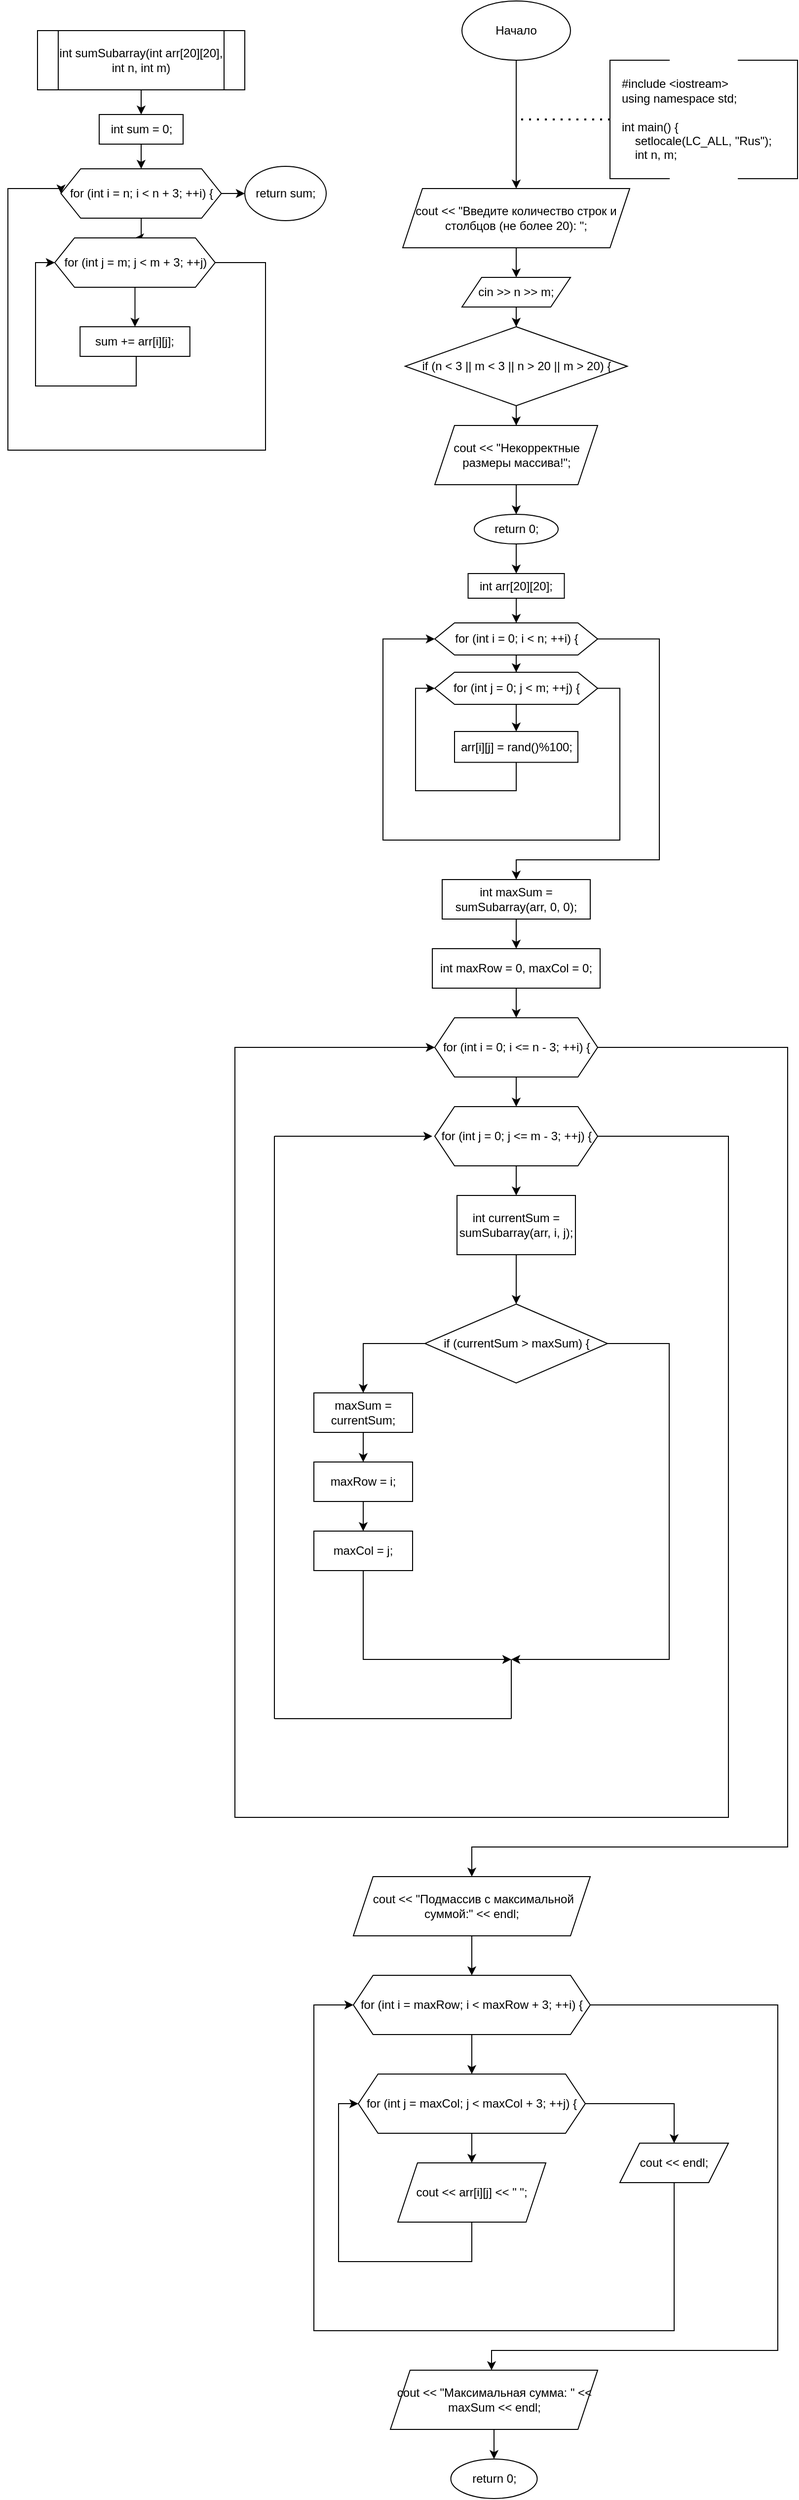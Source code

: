 <mxfile version="22.1.11" type="device">
  <diagram name="Страница — 1" id="0nC2qG1_k8tQzXlrlOuJ">
    <mxGraphModel dx="1978" dy="673" grid="1" gridSize="10" guides="1" tooltips="1" connect="1" arrows="1" fold="1" page="1" pageScale="1" pageWidth="827" pageHeight="1169" math="0" shadow="0">
      <root>
        <mxCell id="0" />
        <mxCell id="1" parent="0" />
        <mxCell id="o5BiTAXNloYJyOkgfLJO-3" value="" style="edgeStyle=orthogonalEdgeStyle;rounded=0;orthogonalLoop=1;jettySize=auto;html=1;" edge="1" parent="1" source="o5BiTAXNloYJyOkgfLJO-1" target="o5BiTAXNloYJyOkgfLJO-2">
          <mxGeometry relative="1" as="geometry" />
        </mxCell>
        <mxCell id="o5BiTAXNloYJyOkgfLJO-1" value="Начало" style="ellipse;whiteSpace=wrap;html=1;" vertex="1" parent="1">
          <mxGeometry x="350" y="70" width="110" height="60" as="geometry" />
        </mxCell>
        <mxCell id="o5BiTAXNloYJyOkgfLJO-25" value="" style="edgeStyle=orthogonalEdgeStyle;rounded=0;orthogonalLoop=1;jettySize=auto;html=1;" edge="1" parent="1" source="o5BiTAXNloYJyOkgfLJO-2" target="o5BiTAXNloYJyOkgfLJO-24">
          <mxGeometry relative="1" as="geometry" />
        </mxCell>
        <mxCell id="o5BiTAXNloYJyOkgfLJO-2" value="cout &amp;lt;&amp;lt; &quot;Введите количество строк и столбцов (не более 20): &quot;;" style="shape=parallelogram;perimeter=parallelogramPerimeter;whiteSpace=wrap;html=1;fixedSize=1;" vertex="1" parent="1">
          <mxGeometry x="290" y="260" width="230" height="60" as="geometry" />
        </mxCell>
        <mxCell id="o5BiTAXNloYJyOkgfLJO-4" value="" style="endArrow=none;dashed=1;html=1;dashPattern=1 3;strokeWidth=2;rounded=0;" edge="1" parent="1">
          <mxGeometry width="50" height="50" relative="1" as="geometry">
            <mxPoint x="410" y="190" as="sourcePoint" />
            <mxPoint x="500" y="190" as="targetPoint" />
          </mxGeometry>
        </mxCell>
        <mxCell id="o5BiTAXNloYJyOkgfLJO-5" value="&lt;div&gt;&lt;div&gt;#include &amp;lt;iostream&amp;gt;&lt;/div&gt;&lt;div&gt;using namespace std;&lt;/div&gt;&lt;/div&gt;&lt;div&gt;&lt;br&gt;&lt;/div&gt;&lt;div&gt;int main() {&lt;/div&gt;&lt;div&gt;&amp;nbsp; &amp;nbsp; setlocale(LC_ALL, &quot;Rus&quot;);&lt;/div&gt;&lt;div&gt;&amp;nbsp; &amp;nbsp; int n, m;&lt;/div&gt;" style="text;html=1;align=left;verticalAlign=middle;resizable=0;points=[];autosize=1;strokeColor=none;fillColor=none;" vertex="1" parent="1">
          <mxGeometry x="510" y="140" width="180" height="100" as="geometry" />
        </mxCell>
        <mxCell id="o5BiTAXNloYJyOkgfLJO-6" value="" style="shape=partialRectangle;whiteSpace=wrap;html=1;bottom=1;right=1;left=1;top=0;fillColor=none;routingCenterX=-0.5;direction=south;" vertex="1" parent="1">
          <mxGeometry x="500" y="130" width="60" height="120" as="geometry" />
        </mxCell>
        <mxCell id="o5BiTAXNloYJyOkgfLJO-8" value="" style="shape=partialRectangle;whiteSpace=wrap;html=1;bottom=1;right=1;left=1;top=0;fillColor=none;routingCenterX=-0.5;direction=north;" vertex="1" parent="1">
          <mxGeometry x="630" y="130" width="60" height="120" as="geometry" />
        </mxCell>
        <mxCell id="o5BiTAXNloYJyOkgfLJO-11" value="" style="edgeStyle=orthogonalEdgeStyle;rounded=0;orthogonalLoop=1;jettySize=auto;html=1;" edge="1" parent="1" source="o5BiTAXNloYJyOkgfLJO-9" target="o5BiTAXNloYJyOkgfLJO-10">
          <mxGeometry relative="1" as="geometry" />
        </mxCell>
        <mxCell id="o5BiTAXNloYJyOkgfLJO-9" value="int sumSubarray(int arr[20][20], int n, int m)" style="shape=process;whiteSpace=wrap;html=1;backgroundOutline=1;" vertex="1" parent="1">
          <mxGeometry x="-80" y="100" width="210" height="60" as="geometry" />
        </mxCell>
        <mxCell id="o5BiTAXNloYJyOkgfLJO-13" value="" style="edgeStyle=orthogonalEdgeStyle;rounded=0;orthogonalLoop=1;jettySize=auto;html=1;" edge="1" parent="1" source="o5BiTAXNloYJyOkgfLJO-10" target="o5BiTAXNloYJyOkgfLJO-12">
          <mxGeometry relative="1" as="geometry" />
        </mxCell>
        <mxCell id="o5BiTAXNloYJyOkgfLJO-10" value="int sum = 0;" style="whiteSpace=wrap;html=1;" vertex="1" parent="1">
          <mxGeometry x="-17.5" y="185" width="85" height="30" as="geometry" />
        </mxCell>
        <mxCell id="o5BiTAXNloYJyOkgfLJO-15" value="" style="edgeStyle=orthogonalEdgeStyle;rounded=0;orthogonalLoop=1;jettySize=auto;html=1;" edge="1" parent="1" source="o5BiTAXNloYJyOkgfLJO-12" target="o5BiTAXNloYJyOkgfLJO-14">
          <mxGeometry relative="1" as="geometry" />
        </mxCell>
        <mxCell id="o5BiTAXNloYJyOkgfLJO-23" value="" style="edgeStyle=orthogonalEdgeStyle;rounded=0;orthogonalLoop=1;jettySize=auto;html=1;" edge="1" parent="1" source="o5BiTAXNloYJyOkgfLJO-12" target="o5BiTAXNloYJyOkgfLJO-22">
          <mxGeometry relative="1" as="geometry" />
        </mxCell>
        <mxCell id="o5BiTAXNloYJyOkgfLJO-12" value="for (int i = n; i &amp;lt; n + 3; ++i) {" style="shape=hexagon;perimeter=hexagonPerimeter2;whiteSpace=wrap;html=1;fixedSize=1;" vertex="1" parent="1">
          <mxGeometry x="-56.25" y="240" width="162.5" height="50" as="geometry" />
        </mxCell>
        <mxCell id="o5BiTAXNloYJyOkgfLJO-17" value="" style="edgeStyle=orthogonalEdgeStyle;rounded=0;orthogonalLoop=1;jettySize=auto;html=1;" edge="1" parent="1" source="o5BiTAXNloYJyOkgfLJO-14" target="o5BiTAXNloYJyOkgfLJO-16">
          <mxGeometry relative="1" as="geometry" />
        </mxCell>
        <mxCell id="o5BiTAXNloYJyOkgfLJO-21" style="edgeStyle=orthogonalEdgeStyle;rounded=0;orthogonalLoop=1;jettySize=auto;html=1;entryX=0;entryY=0.5;entryDx=0;entryDy=0;" edge="1" parent="1" target="o5BiTAXNloYJyOkgfLJO-12">
          <mxGeometry relative="1" as="geometry">
            <mxPoint x="-62" y="260" as="targetPoint" />
            <mxPoint x="99.5" y="335" as="sourcePoint" />
            <Array as="points">
              <mxPoint x="151" y="335" />
              <mxPoint x="151" y="525" />
              <mxPoint x="-110" y="525" />
              <mxPoint x="-110" y="260" />
              <mxPoint x="-56" y="260" />
            </Array>
          </mxGeometry>
        </mxCell>
        <mxCell id="o5BiTAXNloYJyOkgfLJO-14" value="for (int j = m; j &amp;lt; m + 3; ++j)" style="shape=hexagon;perimeter=hexagonPerimeter2;whiteSpace=wrap;html=1;fixedSize=1;" vertex="1" parent="1">
          <mxGeometry x="-62.5" y="310" width="162.5" height="50" as="geometry" />
        </mxCell>
        <mxCell id="o5BiTAXNloYJyOkgfLJO-19" style="edgeStyle=orthogonalEdgeStyle;rounded=0;orthogonalLoop=1;jettySize=auto;html=1;entryX=0;entryY=0.5;entryDx=0;entryDy=0;" edge="1" parent="1" source="o5BiTAXNloYJyOkgfLJO-16" target="o5BiTAXNloYJyOkgfLJO-14">
          <mxGeometry relative="1" as="geometry">
            <Array as="points">
              <mxPoint x="20" y="460" />
              <mxPoint x="-82" y="460" />
              <mxPoint x="-82" y="335" />
            </Array>
          </mxGeometry>
        </mxCell>
        <mxCell id="o5BiTAXNloYJyOkgfLJO-16" value="sum += arr[i][j];" style="whiteSpace=wrap;html=1;" vertex="1" parent="1">
          <mxGeometry x="-36.87" y="400" width="111.25" height="30" as="geometry" />
        </mxCell>
        <mxCell id="o5BiTAXNloYJyOkgfLJO-22" value="return sum;" style="ellipse;whiteSpace=wrap;html=1;" vertex="1" parent="1">
          <mxGeometry x="130" y="237.5" width="82.5" height="55" as="geometry" />
        </mxCell>
        <mxCell id="o5BiTAXNloYJyOkgfLJO-27" value="" style="edgeStyle=orthogonalEdgeStyle;rounded=0;orthogonalLoop=1;jettySize=auto;html=1;" edge="1" parent="1" source="o5BiTAXNloYJyOkgfLJO-24" target="o5BiTAXNloYJyOkgfLJO-26">
          <mxGeometry relative="1" as="geometry" />
        </mxCell>
        <mxCell id="o5BiTAXNloYJyOkgfLJO-24" value="cin &amp;gt;&amp;gt; n &amp;gt;&amp;gt; m;" style="shape=parallelogram;perimeter=parallelogramPerimeter;whiteSpace=wrap;html=1;fixedSize=1;" vertex="1" parent="1">
          <mxGeometry x="350" y="350" width="110" height="30" as="geometry" />
        </mxCell>
        <mxCell id="o5BiTAXNloYJyOkgfLJO-29" value="" style="edgeStyle=orthogonalEdgeStyle;rounded=0;orthogonalLoop=1;jettySize=auto;html=1;" edge="1" parent="1" source="o5BiTAXNloYJyOkgfLJO-26" target="o5BiTAXNloYJyOkgfLJO-28">
          <mxGeometry relative="1" as="geometry" />
        </mxCell>
        <mxCell id="o5BiTAXNloYJyOkgfLJO-26" value="if (n &amp;lt; 3 || m &amp;lt; 3 || n &amp;gt; 20 || m &amp;gt; 20) {" style="rhombus;whiteSpace=wrap;html=1;" vertex="1" parent="1">
          <mxGeometry x="292.5" y="400" width="225" height="80" as="geometry" />
        </mxCell>
        <mxCell id="o5BiTAXNloYJyOkgfLJO-31" value="" style="edgeStyle=orthogonalEdgeStyle;rounded=0;orthogonalLoop=1;jettySize=auto;html=1;" edge="1" parent="1" source="o5BiTAXNloYJyOkgfLJO-28" target="o5BiTAXNloYJyOkgfLJO-30">
          <mxGeometry relative="1" as="geometry" />
        </mxCell>
        <mxCell id="o5BiTAXNloYJyOkgfLJO-28" value="cout &amp;lt;&amp;lt; &quot;Некорректные размеры массива!&quot;;" style="shape=parallelogram;perimeter=parallelogramPerimeter;whiteSpace=wrap;html=1;fixedSize=1;" vertex="1" parent="1">
          <mxGeometry x="322.5" y="500" width="165" height="60" as="geometry" />
        </mxCell>
        <mxCell id="o5BiTAXNloYJyOkgfLJO-33" value="" style="edgeStyle=orthogonalEdgeStyle;rounded=0;orthogonalLoop=1;jettySize=auto;html=1;" edge="1" parent="1" source="o5BiTAXNloYJyOkgfLJO-30" target="o5BiTAXNloYJyOkgfLJO-32">
          <mxGeometry relative="1" as="geometry" />
        </mxCell>
        <mxCell id="o5BiTAXNloYJyOkgfLJO-30" value="return 0;" style="ellipse;whiteSpace=wrap;html=1;" vertex="1" parent="1">
          <mxGeometry x="362.5" y="590" width="85" height="30" as="geometry" />
        </mxCell>
        <mxCell id="o5BiTAXNloYJyOkgfLJO-35" value="" style="edgeStyle=orthogonalEdgeStyle;rounded=0;orthogonalLoop=1;jettySize=auto;html=1;" edge="1" parent="1" source="o5BiTAXNloYJyOkgfLJO-32" target="o5BiTAXNloYJyOkgfLJO-34">
          <mxGeometry relative="1" as="geometry" />
        </mxCell>
        <mxCell id="o5BiTAXNloYJyOkgfLJO-32" value="int arr[20][20];" style="whiteSpace=wrap;html=1;" vertex="1" parent="1">
          <mxGeometry x="356.25" y="650" width="97.5" height="25" as="geometry" />
        </mxCell>
        <mxCell id="o5BiTAXNloYJyOkgfLJO-39" value="" style="edgeStyle=orthogonalEdgeStyle;rounded=0;orthogonalLoop=1;jettySize=auto;html=1;" edge="1" parent="1" source="o5BiTAXNloYJyOkgfLJO-34" target="o5BiTAXNloYJyOkgfLJO-38">
          <mxGeometry relative="1" as="geometry" />
        </mxCell>
        <mxCell id="o5BiTAXNloYJyOkgfLJO-45" style="edgeStyle=orthogonalEdgeStyle;rounded=0;orthogonalLoop=1;jettySize=auto;html=1;" edge="1" parent="1" source="o5BiTAXNloYJyOkgfLJO-34" target="o5BiTAXNloYJyOkgfLJO-48">
          <mxGeometry relative="1" as="geometry">
            <mxPoint x="405.059" y="960" as="targetPoint" />
            <Array as="points">
              <mxPoint x="550" y="716" />
              <mxPoint x="550" y="940" />
              <mxPoint x="405" y="940" />
            </Array>
          </mxGeometry>
        </mxCell>
        <mxCell id="o5BiTAXNloYJyOkgfLJO-34" value="for (int i = 0; i &amp;lt; n; ++i) {" style="shape=hexagon;perimeter=hexagonPerimeter2;whiteSpace=wrap;html=1;fixedSize=1;" vertex="1" parent="1">
          <mxGeometry x="322.5" y="700" width="165" height="32.5" as="geometry" />
        </mxCell>
        <mxCell id="o5BiTAXNloYJyOkgfLJO-41" value="" style="edgeStyle=orthogonalEdgeStyle;rounded=0;orthogonalLoop=1;jettySize=auto;html=1;" edge="1" parent="1" source="o5BiTAXNloYJyOkgfLJO-38" target="o5BiTAXNloYJyOkgfLJO-40">
          <mxGeometry relative="1" as="geometry" />
        </mxCell>
        <mxCell id="o5BiTAXNloYJyOkgfLJO-44" style="edgeStyle=orthogonalEdgeStyle;rounded=0;orthogonalLoop=1;jettySize=auto;html=1;entryX=0;entryY=0.5;entryDx=0;entryDy=0;" edge="1" parent="1" source="o5BiTAXNloYJyOkgfLJO-38" target="o5BiTAXNloYJyOkgfLJO-34">
          <mxGeometry relative="1" as="geometry">
            <mxPoint x="510" y="900" as="targetPoint" />
            <Array as="points">
              <mxPoint x="510" y="766" />
              <mxPoint x="510" y="920" />
              <mxPoint x="270" y="920" />
              <mxPoint x="270" y="716" />
            </Array>
          </mxGeometry>
        </mxCell>
        <mxCell id="o5BiTAXNloYJyOkgfLJO-38" value="for (int j = 0; j &amp;lt; m; ++j) {" style="shape=hexagon;perimeter=hexagonPerimeter2;whiteSpace=wrap;html=1;fixedSize=1;" vertex="1" parent="1">
          <mxGeometry x="322.5" y="750" width="165" height="32.5" as="geometry" />
        </mxCell>
        <mxCell id="o5BiTAXNloYJyOkgfLJO-42" style="edgeStyle=orthogonalEdgeStyle;rounded=0;orthogonalLoop=1;jettySize=auto;html=1;entryX=0;entryY=0.5;entryDx=0;entryDy=0;" edge="1" parent="1" source="o5BiTAXNloYJyOkgfLJO-40" target="o5BiTAXNloYJyOkgfLJO-38">
          <mxGeometry relative="1" as="geometry">
            <Array as="points">
              <mxPoint x="405" y="870" />
              <mxPoint x="303" y="870" />
              <mxPoint x="303" y="766" />
            </Array>
          </mxGeometry>
        </mxCell>
        <mxCell id="o5BiTAXNloYJyOkgfLJO-40" value="arr[i][j] = rand()%100;" style="whiteSpace=wrap;html=1;" vertex="1" parent="1">
          <mxGeometry x="342.5" y="810" width="125" height="31.25" as="geometry" />
        </mxCell>
        <mxCell id="o5BiTAXNloYJyOkgfLJO-50" value="" style="edgeStyle=orthogonalEdgeStyle;rounded=0;orthogonalLoop=1;jettySize=auto;html=1;" edge="1" parent="1" source="o5BiTAXNloYJyOkgfLJO-48" target="o5BiTAXNloYJyOkgfLJO-49">
          <mxGeometry relative="1" as="geometry" />
        </mxCell>
        <mxCell id="o5BiTAXNloYJyOkgfLJO-48" value="int maxSum = sumSubarray(arr, 0, 0);" style="rounded=0;whiteSpace=wrap;html=1;" vertex="1" parent="1">
          <mxGeometry x="330" y="960" width="150" height="40" as="geometry" />
        </mxCell>
        <mxCell id="o5BiTAXNloYJyOkgfLJO-52" value="" style="edgeStyle=orthogonalEdgeStyle;rounded=0;orthogonalLoop=1;jettySize=auto;html=1;" edge="1" parent="1" source="o5BiTAXNloYJyOkgfLJO-49" target="o5BiTAXNloYJyOkgfLJO-51">
          <mxGeometry relative="1" as="geometry" />
        </mxCell>
        <mxCell id="o5BiTAXNloYJyOkgfLJO-49" value="int maxRow = 0, maxCol = 0;" style="rounded=0;whiteSpace=wrap;html=1;" vertex="1" parent="1">
          <mxGeometry x="320" y="1030" width="170" height="40" as="geometry" />
        </mxCell>
        <mxCell id="o5BiTAXNloYJyOkgfLJO-54" value="" style="edgeStyle=orthogonalEdgeStyle;rounded=0;orthogonalLoop=1;jettySize=auto;html=1;" edge="1" parent="1" source="o5BiTAXNloYJyOkgfLJO-51" target="o5BiTAXNloYJyOkgfLJO-53">
          <mxGeometry relative="1" as="geometry" />
        </mxCell>
        <mxCell id="o5BiTAXNloYJyOkgfLJO-75" style="edgeStyle=orthogonalEdgeStyle;rounded=0;orthogonalLoop=1;jettySize=auto;html=1;" edge="1" parent="1" source="o5BiTAXNloYJyOkgfLJO-51" target="o5BiTAXNloYJyOkgfLJO-77">
          <mxGeometry relative="1" as="geometry">
            <mxPoint x="360" y="1960" as="targetPoint" />
            <Array as="points">
              <mxPoint x="680" y="1130" />
              <mxPoint x="680" y="1940" />
              <mxPoint x="360" y="1940" />
            </Array>
          </mxGeometry>
        </mxCell>
        <mxCell id="o5BiTAXNloYJyOkgfLJO-51" value="for (int i = 0; i &amp;lt;= n - 3; ++i) {" style="shape=hexagon;perimeter=hexagonPerimeter2;whiteSpace=wrap;html=1;fixedSize=1;rounded=0;" vertex="1" parent="1">
          <mxGeometry x="322.5" y="1100" width="165" height="60" as="geometry" />
        </mxCell>
        <mxCell id="o5BiTAXNloYJyOkgfLJO-56" value="" style="edgeStyle=orthogonalEdgeStyle;rounded=0;orthogonalLoop=1;jettySize=auto;html=1;" edge="1" parent="1" source="o5BiTAXNloYJyOkgfLJO-53" target="o5BiTAXNloYJyOkgfLJO-55">
          <mxGeometry relative="1" as="geometry" />
        </mxCell>
        <mxCell id="o5BiTAXNloYJyOkgfLJO-74" style="edgeStyle=orthogonalEdgeStyle;rounded=0;orthogonalLoop=1;jettySize=auto;html=1;exitX=1;exitY=0.5;exitDx=0;exitDy=0;entryX=0;entryY=0.5;entryDx=0;entryDy=0;" edge="1" parent="1" source="o5BiTAXNloYJyOkgfLJO-53" target="o5BiTAXNloYJyOkgfLJO-51">
          <mxGeometry relative="1" as="geometry">
            <Array as="points">
              <mxPoint x="620" y="1220" />
              <mxPoint x="620" y="1910" />
              <mxPoint x="120" y="1910" />
              <mxPoint x="120" y="1130" />
            </Array>
          </mxGeometry>
        </mxCell>
        <mxCell id="o5BiTAXNloYJyOkgfLJO-53" value="for (int j = 0; j &amp;lt;= m - 3; ++j) {" style="shape=hexagon;perimeter=hexagonPerimeter2;whiteSpace=wrap;html=1;fixedSize=1;rounded=0;" vertex="1" parent="1">
          <mxGeometry x="322.5" y="1190" width="165" height="60" as="geometry" />
        </mxCell>
        <mxCell id="o5BiTAXNloYJyOkgfLJO-58" value="" style="edgeStyle=orthogonalEdgeStyle;rounded=0;orthogonalLoop=1;jettySize=auto;html=1;" edge="1" parent="1" source="o5BiTAXNloYJyOkgfLJO-55" target="o5BiTAXNloYJyOkgfLJO-57">
          <mxGeometry relative="1" as="geometry" />
        </mxCell>
        <mxCell id="o5BiTAXNloYJyOkgfLJO-55" value="int currentSum = sumSubarray(arr, i, j);" style="whiteSpace=wrap;html=1;rounded=0;" vertex="1" parent="1">
          <mxGeometry x="345" y="1280" width="120" height="60" as="geometry" />
        </mxCell>
        <mxCell id="o5BiTAXNloYJyOkgfLJO-60" value="" style="edgeStyle=orthogonalEdgeStyle;rounded=0;orthogonalLoop=1;jettySize=auto;html=1;" edge="1" parent="1" source="o5BiTAXNloYJyOkgfLJO-57" target="o5BiTAXNloYJyOkgfLJO-59">
          <mxGeometry relative="1" as="geometry" />
        </mxCell>
        <mxCell id="o5BiTAXNloYJyOkgfLJO-67" style="edgeStyle=orthogonalEdgeStyle;rounded=0;orthogonalLoop=1;jettySize=auto;html=1;" edge="1" parent="1" source="o5BiTAXNloYJyOkgfLJO-57">
          <mxGeometry relative="1" as="geometry">
            <mxPoint x="400" y="1750.0" as="targetPoint" />
            <Array as="points">
              <mxPoint x="560" y="1430" />
              <mxPoint x="560" y="1750" />
            </Array>
          </mxGeometry>
        </mxCell>
        <mxCell id="o5BiTAXNloYJyOkgfLJO-57" value="if (currentSum &amp;gt; maxSum) {" style="rhombus;whiteSpace=wrap;html=1;rounded=0;" vertex="1" parent="1">
          <mxGeometry x="312.5" y="1390" width="185" height="80" as="geometry" />
        </mxCell>
        <mxCell id="o5BiTAXNloYJyOkgfLJO-62" value="" style="edgeStyle=orthogonalEdgeStyle;rounded=0;orthogonalLoop=1;jettySize=auto;html=1;" edge="1" parent="1" source="o5BiTAXNloYJyOkgfLJO-59" target="o5BiTAXNloYJyOkgfLJO-61">
          <mxGeometry relative="1" as="geometry" />
        </mxCell>
        <mxCell id="o5BiTAXNloYJyOkgfLJO-59" value="maxSum = currentSum;" style="whiteSpace=wrap;html=1;rounded=0;" vertex="1" parent="1">
          <mxGeometry x="200" y="1480" width="100" height="40" as="geometry" />
        </mxCell>
        <mxCell id="o5BiTAXNloYJyOkgfLJO-65" value="" style="edgeStyle=orthogonalEdgeStyle;rounded=0;orthogonalLoop=1;jettySize=auto;html=1;" edge="1" parent="1" source="o5BiTAXNloYJyOkgfLJO-61" target="o5BiTAXNloYJyOkgfLJO-64">
          <mxGeometry relative="1" as="geometry" />
        </mxCell>
        <mxCell id="o5BiTAXNloYJyOkgfLJO-61" value="maxRow = i;" style="whiteSpace=wrap;html=1;rounded=0;" vertex="1" parent="1">
          <mxGeometry x="200" y="1550" width="100" height="40" as="geometry" />
        </mxCell>
        <mxCell id="o5BiTAXNloYJyOkgfLJO-66" style="edgeStyle=orthogonalEdgeStyle;rounded=0;orthogonalLoop=1;jettySize=auto;html=1;" edge="1" parent="1" source="o5BiTAXNloYJyOkgfLJO-64">
          <mxGeometry relative="1" as="geometry">
            <mxPoint x="400" y="1750" as="targetPoint" />
            <Array as="points">
              <mxPoint x="250" y="1750" />
              <mxPoint x="250" y="1750" />
            </Array>
          </mxGeometry>
        </mxCell>
        <mxCell id="o5BiTAXNloYJyOkgfLJO-64" value="maxCol = j;" style="whiteSpace=wrap;html=1;rounded=0;" vertex="1" parent="1">
          <mxGeometry x="200" y="1620" width="100" height="40" as="geometry" />
        </mxCell>
        <mxCell id="o5BiTAXNloYJyOkgfLJO-70" value="" style="endArrow=none;html=1;rounded=0;" edge="1" parent="1">
          <mxGeometry width="50" height="50" relative="1" as="geometry">
            <mxPoint x="400" y="1810" as="sourcePoint" />
            <mxPoint x="400" y="1750" as="targetPoint" />
          </mxGeometry>
        </mxCell>
        <mxCell id="o5BiTAXNloYJyOkgfLJO-71" value="" style="endArrow=none;html=1;rounded=0;" edge="1" parent="1">
          <mxGeometry width="50" height="50" relative="1" as="geometry">
            <mxPoint x="160" y="1810" as="sourcePoint" />
            <mxPoint x="400" y="1810" as="targetPoint" />
          </mxGeometry>
        </mxCell>
        <mxCell id="o5BiTAXNloYJyOkgfLJO-72" value="" style="endArrow=none;html=1;rounded=0;" edge="1" parent="1">
          <mxGeometry width="50" height="50" relative="1" as="geometry">
            <mxPoint x="160" y="1810" as="sourcePoint" />
            <mxPoint x="160" y="1220" as="targetPoint" />
          </mxGeometry>
        </mxCell>
        <mxCell id="o5BiTAXNloYJyOkgfLJO-73" value="" style="endArrow=classic;html=1;rounded=0;" edge="1" parent="1">
          <mxGeometry width="50" height="50" relative="1" as="geometry">
            <mxPoint x="160" y="1220" as="sourcePoint" />
            <mxPoint x="320" y="1220" as="targetPoint" />
          </mxGeometry>
        </mxCell>
        <mxCell id="o5BiTAXNloYJyOkgfLJO-79" value="" style="edgeStyle=orthogonalEdgeStyle;rounded=0;orthogonalLoop=1;jettySize=auto;html=1;" edge="1" parent="1" source="o5BiTAXNloYJyOkgfLJO-77" target="o5BiTAXNloYJyOkgfLJO-78">
          <mxGeometry relative="1" as="geometry" />
        </mxCell>
        <mxCell id="o5BiTAXNloYJyOkgfLJO-77" value="&amp;nbsp;cout &amp;lt;&amp;lt; &quot;Подмассив с максимальной суммой:&quot; &amp;lt;&amp;lt; endl;" style="shape=parallelogram;perimeter=parallelogramPerimeter;whiteSpace=wrap;html=1;fixedSize=1;" vertex="1" parent="1">
          <mxGeometry x="240" y="1970" width="240" height="60" as="geometry" />
        </mxCell>
        <mxCell id="o5BiTAXNloYJyOkgfLJO-81" value="" style="edgeStyle=orthogonalEdgeStyle;rounded=0;orthogonalLoop=1;jettySize=auto;html=1;" edge="1" parent="1" source="o5BiTAXNloYJyOkgfLJO-78" target="o5BiTAXNloYJyOkgfLJO-80">
          <mxGeometry relative="1" as="geometry" />
        </mxCell>
        <mxCell id="o5BiTAXNloYJyOkgfLJO-89" style="edgeStyle=orthogonalEdgeStyle;rounded=0;orthogonalLoop=1;jettySize=auto;html=1;" edge="1" parent="1" source="o5BiTAXNloYJyOkgfLJO-78" target="o5BiTAXNloYJyOkgfLJO-90">
          <mxGeometry relative="1" as="geometry">
            <mxPoint x="360" y="2520" as="targetPoint" />
            <Array as="points">
              <mxPoint x="670" y="2100" />
              <mxPoint x="670" y="2450" />
              <mxPoint x="380" y="2450" />
            </Array>
          </mxGeometry>
        </mxCell>
        <mxCell id="o5BiTAXNloYJyOkgfLJO-78" value="for (int i = maxRow; i &amp;lt; maxRow + 3; ++i) {" style="shape=hexagon;perimeter=hexagonPerimeter2;whiteSpace=wrap;html=1;fixedSize=1;" vertex="1" parent="1">
          <mxGeometry x="240" y="2070" width="240" height="60" as="geometry" />
        </mxCell>
        <mxCell id="o5BiTAXNloYJyOkgfLJO-83" value="" style="edgeStyle=orthogonalEdgeStyle;rounded=0;orthogonalLoop=1;jettySize=auto;html=1;" edge="1" parent="1" source="o5BiTAXNloYJyOkgfLJO-80" target="o5BiTAXNloYJyOkgfLJO-82">
          <mxGeometry relative="1" as="geometry" />
        </mxCell>
        <mxCell id="o5BiTAXNloYJyOkgfLJO-86" style="edgeStyle=orthogonalEdgeStyle;rounded=0;orthogonalLoop=1;jettySize=auto;html=1;" edge="1" parent="1" source="o5BiTAXNloYJyOkgfLJO-80" target="o5BiTAXNloYJyOkgfLJO-87">
          <mxGeometry relative="1" as="geometry">
            <mxPoint x="560" y="2200" as="targetPoint" />
          </mxGeometry>
        </mxCell>
        <mxCell id="o5BiTAXNloYJyOkgfLJO-80" value="for (int j = maxCol; j &amp;lt; maxCol + 3; ++j) {" style="shape=hexagon;perimeter=hexagonPerimeter2;whiteSpace=wrap;html=1;fixedSize=1;" vertex="1" parent="1">
          <mxGeometry x="245" y="2170" width="230" height="60" as="geometry" />
        </mxCell>
        <mxCell id="o5BiTAXNloYJyOkgfLJO-84" style="edgeStyle=orthogonalEdgeStyle;rounded=0;orthogonalLoop=1;jettySize=auto;html=1;entryX=0;entryY=0.5;entryDx=0;entryDy=0;" edge="1" parent="1" source="o5BiTAXNloYJyOkgfLJO-82" target="o5BiTAXNloYJyOkgfLJO-80">
          <mxGeometry relative="1" as="geometry">
            <Array as="points">
              <mxPoint x="360" y="2360" />
              <mxPoint x="225" y="2360" />
              <mxPoint x="225" y="2200" />
            </Array>
          </mxGeometry>
        </mxCell>
        <mxCell id="o5BiTAXNloYJyOkgfLJO-82" value="cout &amp;lt;&amp;lt; arr[i][j] &amp;lt;&amp;lt; &quot; &quot;;" style="shape=parallelogram;perimeter=parallelogramPerimeter;whiteSpace=wrap;html=1;fixedSize=1;" vertex="1" parent="1">
          <mxGeometry x="285" y="2260" width="150" height="60" as="geometry" />
        </mxCell>
        <mxCell id="o5BiTAXNloYJyOkgfLJO-88" style="edgeStyle=orthogonalEdgeStyle;rounded=0;orthogonalLoop=1;jettySize=auto;html=1;entryX=0;entryY=0.5;entryDx=0;entryDy=0;" edge="1" parent="1" source="o5BiTAXNloYJyOkgfLJO-87" target="o5BiTAXNloYJyOkgfLJO-78">
          <mxGeometry relative="1" as="geometry">
            <Array as="points">
              <mxPoint x="565" y="2430" />
              <mxPoint x="200" y="2430" />
              <mxPoint x="200" y="2100" />
            </Array>
          </mxGeometry>
        </mxCell>
        <mxCell id="o5BiTAXNloYJyOkgfLJO-87" value="cout &amp;lt;&amp;lt; endl;" style="shape=parallelogram;perimeter=parallelogramPerimeter;whiteSpace=wrap;html=1;fixedSize=1;" vertex="1" parent="1">
          <mxGeometry x="510" y="2240" width="110" height="40" as="geometry" />
        </mxCell>
        <mxCell id="o5BiTAXNloYJyOkgfLJO-92" value="" style="edgeStyle=orthogonalEdgeStyle;rounded=0;orthogonalLoop=1;jettySize=auto;html=1;" edge="1" parent="1" source="o5BiTAXNloYJyOkgfLJO-90" target="o5BiTAXNloYJyOkgfLJO-91">
          <mxGeometry relative="1" as="geometry" />
        </mxCell>
        <mxCell id="o5BiTAXNloYJyOkgfLJO-90" value="cout &amp;lt;&amp;lt; &quot;Максимальная сумма: &quot; &amp;lt;&amp;lt; maxSum &amp;lt;&amp;lt; endl;" style="shape=parallelogram;perimeter=parallelogramPerimeter;whiteSpace=wrap;html=1;fixedSize=1;" vertex="1" parent="1">
          <mxGeometry x="277.5" y="2470" width="210" height="60" as="geometry" />
        </mxCell>
        <mxCell id="o5BiTAXNloYJyOkgfLJO-91" value="return 0;" style="ellipse;whiteSpace=wrap;html=1;" vertex="1" parent="1">
          <mxGeometry x="338.75" y="2560" width="87.5" height="40" as="geometry" />
        </mxCell>
      </root>
    </mxGraphModel>
  </diagram>
</mxfile>
